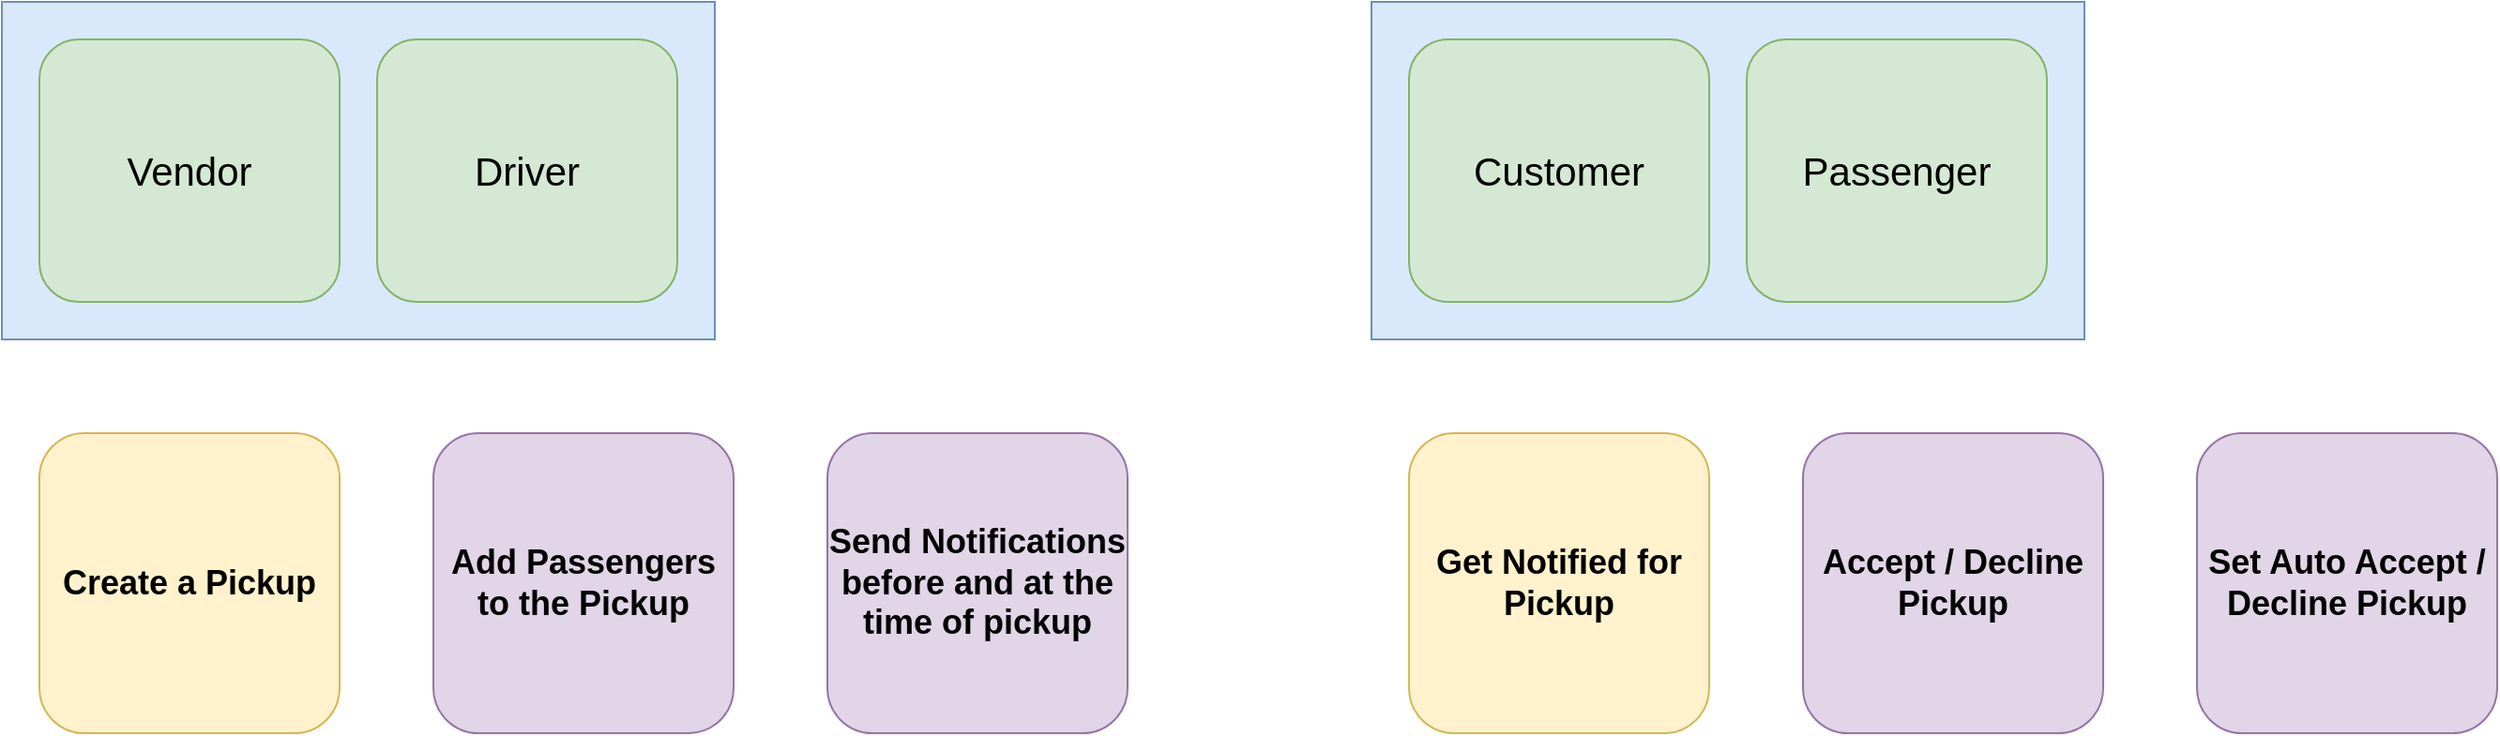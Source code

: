 <mxfile version="20.3.6" type="github">
  <diagram id="0Ui-a5L5wfr7f9CW8puv" name="Page-1">
    <mxGraphModel dx="1888" dy="575" grid="1" gridSize="10" guides="1" tooltips="1" connect="1" arrows="1" fold="1" page="1" pageScale="1" pageWidth="850" pageHeight="1100" math="0" shadow="0">
      <root>
        <mxCell id="0" />
        <mxCell id="1" parent="0" />
        <mxCell id="1c3U1befwzUYulpoS0hF-3" value="" style="group;fillColor=#dae8fc;strokeColor=#6c8ebf;" vertex="1" connectable="0" parent="1">
          <mxGeometry x="50" y="20" width="380" height="180" as="geometry" />
        </mxCell>
        <mxCell id="1c3U1befwzUYulpoS0hF-1" value="" style="rounded=0;whiteSpace=wrap;html=1;fillColor=#dae8fc;strokeColor=#6c8ebf;" vertex="1" parent="1c3U1befwzUYulpoS0hF-3">
          <mxGeometry width="380" height="180" as="geometry" />
        </mxCell>
        <mxCell id="NEr4c-bM7tGuJwW1O4_i-1" value="&lt;font style=&quot;font-size: 21px;&quot;&gt;Customer&lt;/font&gt;" style="rounded=1;whiteSpace=wrap;html=1;fillColor=#d5e8d4;strokeColor=#82b366;" parent="1c3U1befwzUYulpoS0hF-3" vertex="1">
          <mxGeometry x="20" y="20" width="160" height="140" as="geometry" />
        </mxCell>
        <mxCell id="NEr4c-bM7tGuJwW1O4_i-2" value="&lt;font style=&quot;font-size: 21px;&quot;&gt;Passenger&lt;/font&gt;" style="rounded=1;whiteSpace=wrap;html=1;fillColor=#d5e8d4;strokeColor=#82b366;" parent="1c3U1befwzUYulpoS0hF-3" vertex="1">
          <mxGeometry x="200" y="20" width="160" height="140" as="geometry" />
        </mxCell>
        <mxCell id="1c3U1befwzUYulpoS0hF-4" value="" style="group;fillColor=#dae8fc;strokeColor=#6c8ebf;" vertex="1" connectable="0" parent="1">
          <mxGeometry x="-680" y="20" width="380" height="180" as="geometry" />
        </mxCell>
        <mxCell id="1c3U1befwzUYulpoS0hF-2" value="" style="rounded=0;whiteSpace=wrap;html=1;fillColor=#dae8fc;strokeColor=#6c8ebf;" vertex="1" parent="1c3U1befwzUYulpoS0hF-4">
          <mxGeometry width="380" height="180" as="geometry" />
        </mxCell>
        <mxCell id="NEr4c-bM7tGuJwW1O4_i-3" value="&lt;font style=&quot;font-size: 21px;&quot;&gt;Vendor&lt;/font&gt;" style="rounded=1;whiteSpace=wrap;html=1;fillColor=#d5e8d4;strokeColor=#82b366;" parent="1c3U1befwzUYulpoS0hF-4" vertex="1">
          <mxGeometry x="20" y="20" width="160" height="140" as="geometry" />
        </mxCell>
        <mxCell id="NEr4c-bM7tGuJwW1O4_i-4" value="&lt;font style=&quot;font-size: 21px;&quot;&gt;Driver&lt;/font&gt;" style="rounded=1;whiteSpace=wrap;html=1;fillColor=#d5e8d4;strokeColor=#82b366;" parent="1c3U1befwzUYulpoS0hF-4" vertex="1">
          <mxGeometry x="200" y="20" width="160" height="140" as="geometry" />
        </mxCell>
        <mxCell id="1c3U1befwzUYulpoS0hF-5" value="&lt;h2&gt;&lt;font style=&quot;font-size: 18px;&quot;&gt;Get Notified for Pickup&lt;/font&gt;&lt;/h2&gt;" style="rounded=1;whiteSpace=wrap;html=1;fillColor=#fff2cc;strokeColor=#d6b656;" vertex="1" parent="1">
          <mxGeometry x="70" y="250" width="160" height="160" as="geometry" />
        </mxCell>
        <mxCell id="1c3U1befwzUYulpoS0hF-6" value="&lt;h2&gt;&lt;font style=&quot;font-size: 18px;&quot;&gt;Accept / Decline Pickup&lt;/font&gt;&lt;/h2&gt;" style="rounded=1;whiteSpace=wrap;html=1;fillColor=#e1d5e7;strokeColor=#9673a6;" vertex="1" parent="1">
          <mxGeometry x="280" y="250" width="160" height="160" as="geometry" />
        </mxCell>
        <mxCell id="1c3U1befwzUYulpoS0hF-7" value="&lt;h2&gt;&lt;font style=&quot;font-size: 18px;&quot;&gt;Set Auto Accept / Decline Pickup&lt;/font&gt;&lt;/h2&gt;" style="rounded=1;whiteSpace=wrap;html=1;fillColor=#e1d5e7;strokeColor=#9673a6;" vertex="1" parent="1">
          <mxGeometry x="490" y="250" width="160" height="160" as="geometry" />
        </mxCell>
        <mxCell id="1c3U1befwzUYulpoS0hF-8" value="&lt;h2&gt;&lt;font style=&quot;font-size: 18px;&quot;&gt;Create a Pickup&lt;/font&gt;&lt;/h2&gt;" style="rounded=1;whiteSpace=wrap;html=1;fillColor=#fff2cc;strokeColor=#d6b656;" vertex="1" parent="1">
          <mxGeometry x="-660" y="250" width="160" height="160" as="geometry" />
        </mxCell>
        <mxCell id="1c3U1befwzUYulpoS0hF-9" value="&lt;h2&gt;&lt;font style=&quot;font-size: 18px;&quot;&gt;Add Passengers to the Pickup&lt;/font&gt;&lt;/h2&gt;" style="rounded=1;whiteSpace=wrap;html=1;fillColor=#e1d5e7;strokeColor=#9673a6;" vertex="1" parent="1">
          <mxGeometry x="-450" y="250" width="160" height="160" as="geometry" />
        </mxCell>
        <mxCell id="1c3U1befwzUYulpoS0hF-10" value="&lt;h2&gt;&lt;font style=&quot;font-size: 18px;&quot;&gt;Send Notifications before and at the time of pickup&lt;/font&gt;&lt;/h2&gt;" style="rounded=1;whiteSpace=wrap;html=1;fillColor=#e1d5e7;strokeColor=#9673a6;" vertex="1" parent="1">
          <mxGeometry x="-240" y="250" width="160" height="160" as="geometry" />
        </mxCell>
      </root>
    </mxGraphModel>
  </diagram>
</mxfile>
